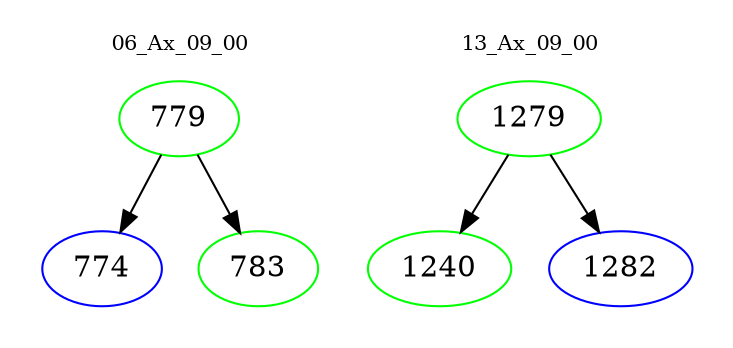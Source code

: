 digraph{
subgraph cluster_0 {
color = white
label = "06_Ax_09_00";
fontsize=10;
T0_779 [label="779", color="green"]
T0_779 -> T0_774 [color="black"]
T0_774 [label="774", color="blue"]
T0_779 -> T0_783 [color="black"]
T0_783 [label="783", color="green"]
}
subgraph cluster_1 {
color = white
label = "13_Ax_09_00";
fontsize=10;
T1_1279 [label="1279", color="green"]
T1_1279 -> T1_1240 [color="black"]
T1_1240 [label="1240", color="green"]
T1_1279 -> T1_1282 [color="black"]
T1_1282 [label="1282", color="blue"]
}
}
